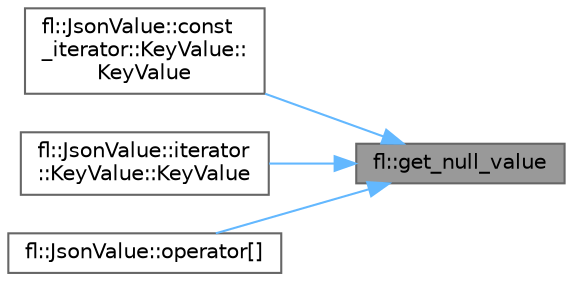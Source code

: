 digraph "fl::get_null_value"
{
 // INTERACTIVE_SVG=YES
 // LATEX_PDF_SIZE
  bgcolor="transparent";
  edge [fontname=Helvetica,fontsize=10,labelfontname=Helvetica,labelfontsize=10];
  node [fontname=Helvetica,fontsize=10,shape=box,height=0.2,width=0.4];
  rankdir="RL";
  Node1 [id="Node000001",label="fl::get_null_value",height=0.2,width=0.4,color="gray40", fillcolor="grey60", style="filled", fontcolor="black",tooltip=" "];
  Node1 -> Node2 [id="edge1_Node000001_Node000002",dir="back",color="steelblue1",style="solid",tooltip=" "];
  Node2 [id="Node000002",label="fl::JsonValue::const\l_iterator::KeyValue::\lKeyValue",height=0.2,width=0.4,color="grey40", fillcolor="white", style="filled",URL="$d5/d93/structfl_1_1_json_value_1_1const__iterator_1_1_key_value_a7d25d1835e72df4a437d157e0bd96909.html#a7d25d1835e72df4a437d157e0bd96909",tooltip=" "];
  Node1 -> Node3 [id="edge2_Node000001_Node000003",dir="back",color="steelblue1",style="solid",tooltip=" "];
  Node3 [id="Node000003",label="fl::JsonValue::iterator\l::KeyValue::KeyValue",height=0.2,width=0.4,color="grey40", fillcolor="white", style="filled",URL="$df/dff/structfl_1_1_json_value_1_1iterator_1_1_key_value_a38a84e6319faf9716bf722959a1a8fc5.html#a38a84e6319faf9716bf722959a1a8fc5",tooltip=" "];
  Node1 -> Node4 [id="edge3_Node000001_Node000004",dir="back",color="steelblue1",style="solid",tooltip=" "];
  Node4 [id="Node000004",label="fl::JsonValue::operator[]",height=0.2,width=0.4,color="grey40", fillcolor="white", style="filled",URL="$da/dd6/structfl_1_1_json_value_a6d622a712caae494d9dd2228ef9b9d87.html#a6d622a712caae494d9dd2228ef9b9d87",tooltip=" "];
}
